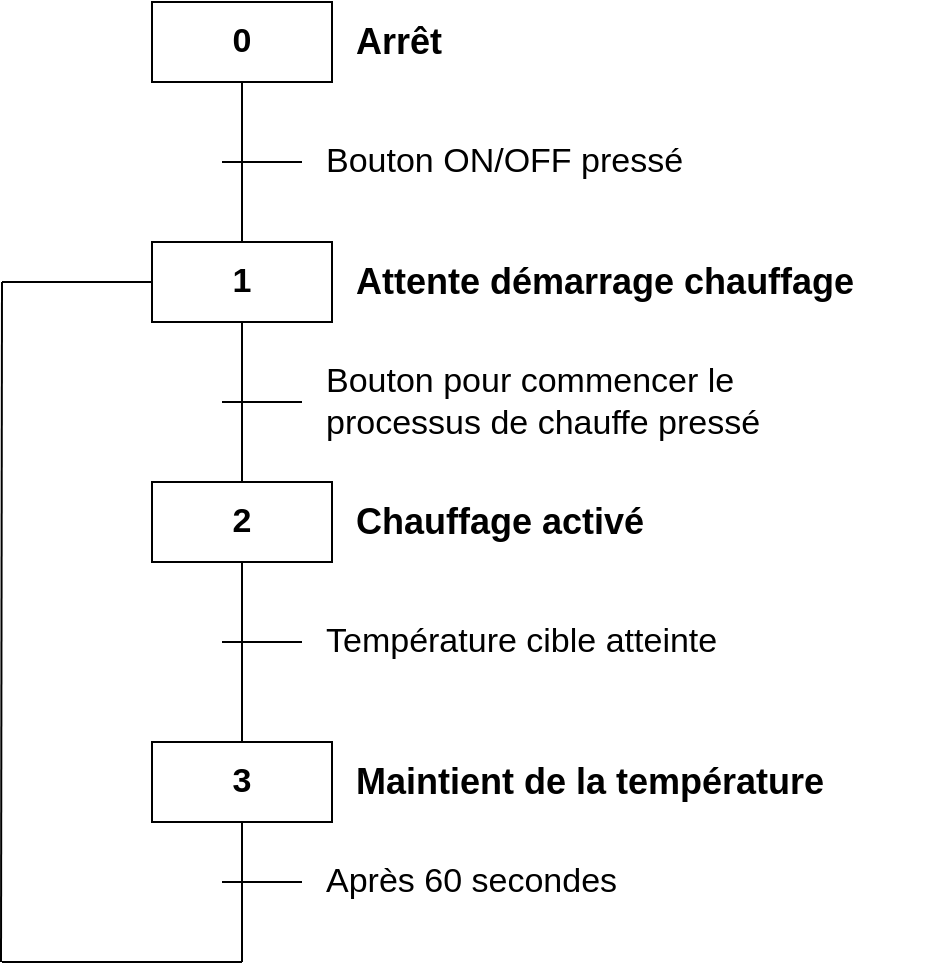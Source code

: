 <mxfile version="10.6.8" type="device"><diagram id="953ecbd5-e552-5fde-5075-6d809326a53c" name="State diagram"><mxGraphModel dx="2515" dy="1100" grid="0" gridSize="10" guides="1" tooltips="1" connect="1" arrows="1" fold="1" page="1" pageScale="1" pageWidth="850" pageHeight="1100" math="0" shadow="0"><root><mxCell id="0"/><mxCell id="1" parent="0"/><mxCell id="SwXbqLwZjzA0vr-WcLZY-9" value="" style="endArrow=none;html=1;fontSize=17;entryX=0.5;entryY=0;entryDx=0;entryDy=0;" parent="1" target="SwXbqLwZjzA0vr-WcLZY-1" edge="1"><mxGeometry width="50" height="50" relative="1" as="geometry"><mxPoint x="240" y="560" as="sourcePoint"/><mxPoint x="175" y="160" as="targetPoint"/></mxGeometry></mxCell><mxCell id="SwXbqLwZjzA0vr-WcLZY-1" value="0" style="rounded=0;whiteSpace=wrap;html=1;fontStyle=1;fontSize=17;" parent="1" vertex="1"><mxGeometry x="195" y="80" width="90" height="40" as="geometry"/></mxCell><mxCell id="SwXbqLwZjzA0vr-WcLZY-2" value="1" style="rounded=0;whiteSpace=wrap;html=1;fontStyle=1;fontSize=17;" parent="1" vertex="1"><mxGeometry x="195" y="200" width="90" height="40" as="geometry"/></mxCell><mxCell id="SwXbqLwZjzA0vr-WcLZY-3" value="2" style="rounded=0;whiteSpace=wrap;html=1;fontStyle=1;fontSize=17;" parent="1" vertex="1"><mxGeometry x="195" y="320" width="90" height="40" as="geometry"/></mxCell><mxCell id="SwXbqLwZjzA0vr-WcLZY-4" value="3" style="rounded=0;whiteSpace=wrap;html=1;fontStyle=1;fontSize=17;" parent="1" vertex="1"><mxGeometry x="195" y="450" width="90" height="40" as="geometry"/></mxCell><mxCell id="SwXbqLwZjzA0vr-WcLZY-5" value="Arrêt" style="text;html=1;strokeColor=none;fillColor=none;align=left;verticalAlign=middle;whiteSpace=wrap;rounded=0;fontSize=18;fontStyle=1" parent="1" vertex="1"><mxGeometry x="295" y="90" width="180" height="20" as="geometry"/></mxCell><mxCell id="SwXbqLwZjzA0vr-WcLZY-6" value="Attente démarrage chauffage" style="text;html=1;strokeColor=none;fillColor=none;align=left;verticalAlign=middle;whiteSpace=wrap;rounded=0;fontSize=18;fontStyle=1" parent="1" vertex="1"><mxGeometry x="295" y="210" width="288" height="20" as="geometry"/></mxCell><mxCell id="SwXbqLwZjzA0vr-WcLZY-7" value="Chauffage activé" style="text;html=1;strokeColor=none;fillColor=none;align=left;verticalAlign=middle;whiteSpace=wrap;rounded=0;fontSize=18;fontStyle=1" parent="1" vertex="1"><mxGeometry x="295" y="330" width="180" height="20" as="geometry"/></mxCell><mxCell id="SwXbqLwZjzA0vr-WcLZY-8" value="Maintient de la température" style="text;html=1;strokeColor=none;fillColor=none;align=left;verticalAlign=middle;whiteSpace=wrap;rounded=0;fontSize=18;fontStyle=1" parent="1" vertex="1"><mxGeometry x="295" y="460" width="248" height="20" as="geometry"/></mxCell><mxCell id="A1_ozwDgNbW0GCHT97t5-1" value="" style="endArrow=none;html=1;fontSize=17;" parent="1" edge="1"><mxGeometry width="50" height="50" relative="1" as="geometry"><mxPoint x="120" y="560" as="sourcePoint"/><mxPoint x="240" y="560" as="targetPoint"/></mxGeometry></mxCell><mxCell id="A1_ozwDgNbW0GCHT97t5-4" value="" style="endArrow=none;html=1;fontSize=17;" parent="1" edge="1"><mxGeometry width="50" height="50" relative="1" as="geometry"><mxPoint x="120" y="220" as="sourcePoint"/><mxPoint x="119.5" y="560" as="targetPoint"/></mxGeometry></mxCell><mxCell id="A1_ozwDgNbW0GCHT97t5-5" value="" style="endArrow=none;html=1;fontSize=17;entryX=0;entryY=0.5;entryDx=0;entryDy=0;" parent="1" target="SwXbqLwZjzA0vr-WcLZY-2" edge="1"><mxGeometry width="50" height="50" relative="1" as="geometry"><mxPoint x="120" y="220" as="sourcePoint"/><mxPoint x="240" y="220" as="targetPoint"/></mxGeometry></mxCell><mxCell id="A1_ozwDgNbW0GCHT97t5-6" value="" style="endArrow=none;html=1;fontSize=17;" parent="1" edge="1"><mxGeometry width="50" height="50" relative="1" as="geometry"><mxPoint x="230" y="160" as="sourcePoint"/><mxPoint x="270" y="160" as="targetPoint"/></mxGeometry></mxCell><mxCell id="A1_ozwDgNbW0GCHT97t5-7" value="Bouton ON/OFF pressé" style="text;html=1;strokeColor=none;fillColor=none;align=left;verticalAlign=middle;whiteSpace=wrap;rounded=0;fontSize=17;" parent="1" vertex="1"><mxGeometry x="280" y="150" width="200" height="20" as="geometry"/></mxCell><mxCell id="A1_ozwDgNbW0GCHT97t5-8" value="" style="endArrow=none;html=1;fontSize=17;" parent="1" edge="1"><mxGeometry width="50" height="50" relative="1" as="geometry"><mxPoint x="230" y="280" as="sourcePoint"/><mxPoint x="270" y="280" as="targetPoint"/></mxGeometry></mxCell><mxCell id="A1_ozwDgNbW0GCHT97t5-9" value="Bouton pour commencer le processus de chauffe pressé" style="text;html=1;strokeColor=none;fillColor=none;align=left;verticalAlign=middle;whiteSpace=wrap;rounded=0;fontSize=17;" parent="1" vertex="1"><mxGeometry x="280" y="270" width="288" height="20" as="geometry"/></mxCell><mxCell id="A1_ozwDgNbW0GCHT97t5-10" value="" style="endArrow=none;html=1;fontSize=17;" parent="1" edge="1"><mxGeometry width="50" height="50" relative="1" as="geometry"><mxPoint x="230" y="400" as="sourcePoint"/><mxPoint x="270" y="400" as="targetPoint"/></mxGeometry></mxCell><mxCell id="A1_ozwDgNbW0GCHT97t5-11" value="Température cible atteinte" style="text;html=1;strokeColor=none;fillColor=none;align=left;verticalAlign=middle;whiteSpace=wrap;rounded=0;fontSize=17;" parent="1" vertex="1"><mxGeometry x="280" y="390" width="220" height="20" as="geometry"/></mxCell><mxCell id="A1_ozwDgNbW0GCHT97t5-12" value="" style="endArrow=none;html=1;fontSize=17;" parent="1" edge="1"><mxGeometry width="50" height="50" relative="1" as="geometry"><mxPoint x="230" y="520" as="sourcePoint"/><mxPoint x="270" y="520" as="targetPoint"/><Array as="points"><mxPoint x="250" y="520"/></Array></mxGeometry></mxCell><mxCell id="A1_ozwDgNbW0GCHT97t5-13" value="Après 60 secondes" style="text;html=1;strokeColor=none;fillColor=none;align=left;verticalAlign=middle;whiteSpace=wrap;rounded=0;fontSize=17;" parent="1" vertex="1"><mxGeometry x="280" y="510" width="180" height="20" as="geometry"/></mxCell></root></mxGraphModel></diagram></mxfile>